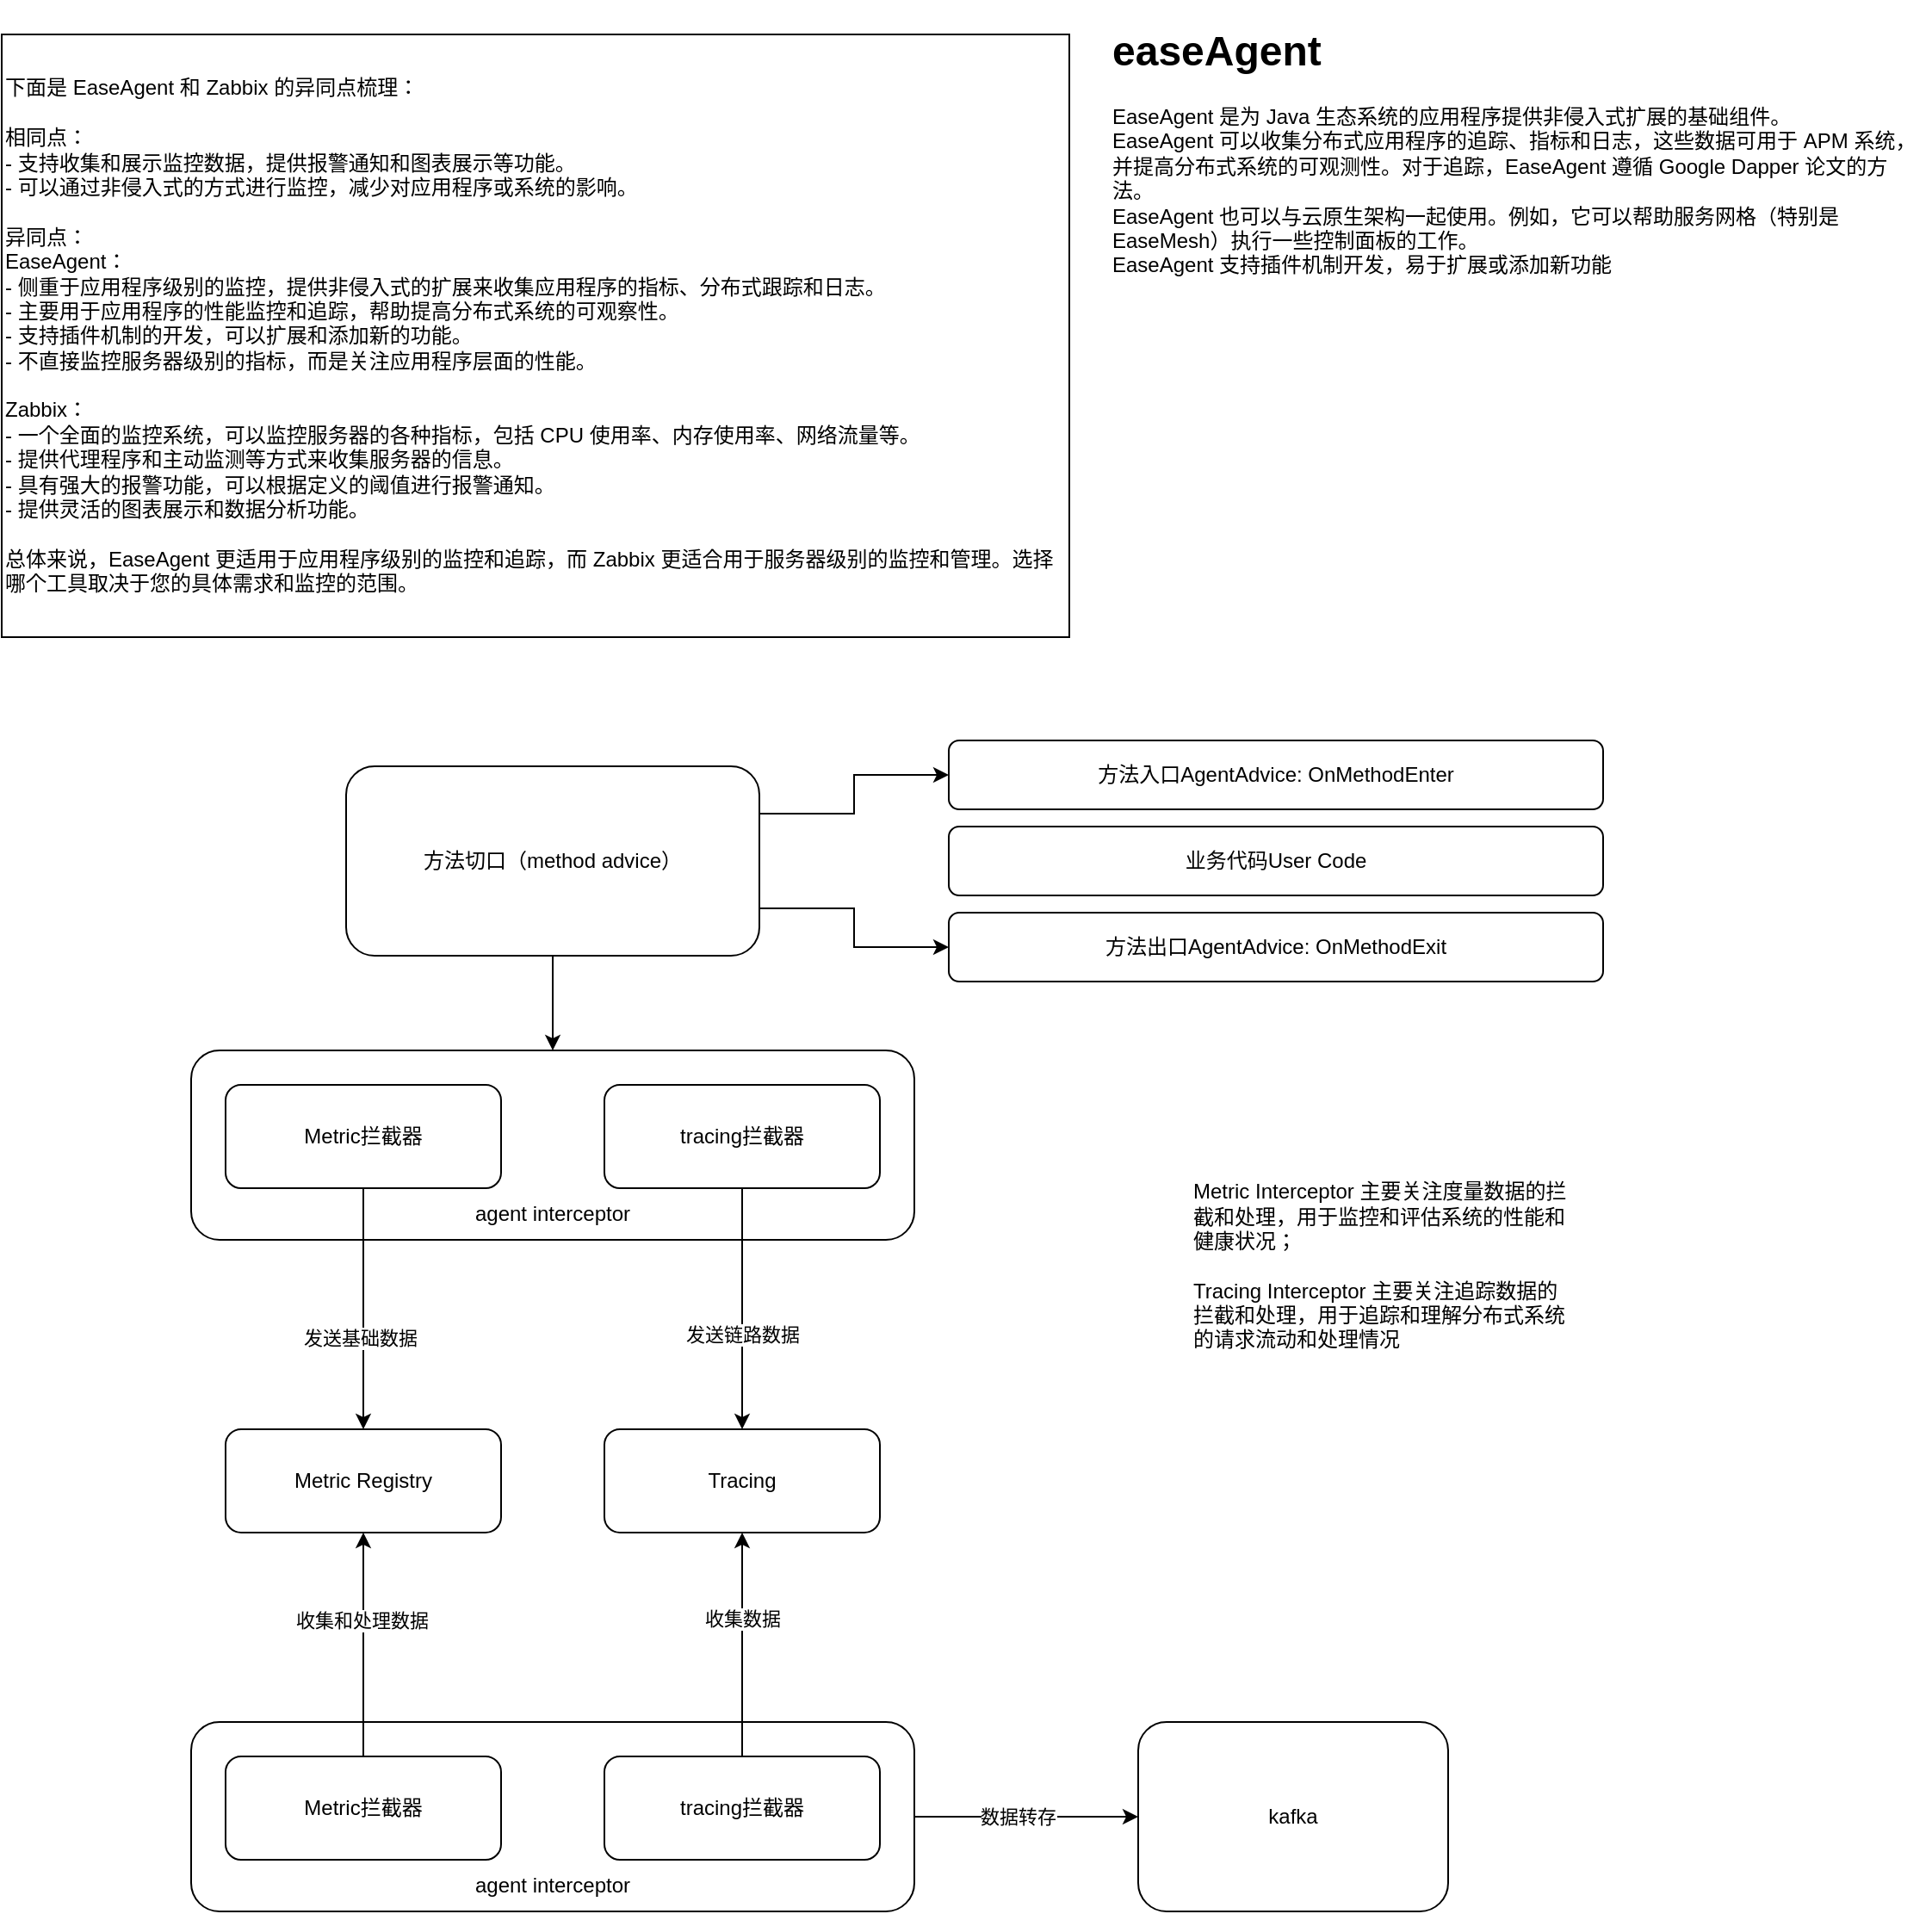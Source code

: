<mxfile version="21.3.8" type="github">
  <diagram name="第 1 页" id="n-G3lqDVLXR1q0Zq0EH0">
    <mxGraphModel dx="1434" dy="756" grid="1" gridSize="10" guides="1" tooltips="1" connect="1" arrows="1" fold="1" page="1" pageScale="1" pageWidth="1169" pageHeight="1654" math="0" shadow="0">
      <root>
        <mxCell id="0" />
        <mxCell id="1" parent="0" />
        <mxCell id="sJQpwPbI6ToiGN9EEG05-1" value="&lt;h1&gt;easeAgent&lt;/h1&gt;&lt;p&gt;EaseAgent 是为 Java 生态系统的应用程序提供非侵入式扩展的基础组件。&lt;br/&gt;EaseAgent 可以收集分布式应用程序的追踪、指标和日志，这些数据可用于 APM 系统，并提高分布式系统的可观测性。对于追踪，EaseAgent 遵循 Google Dapper 论文的方法。&lt;br/&gt;EaseAgent 也可以与云原生架构一起使用。例如，它可以帮助服务网格（特别是 EaseMesh）执行一些控制面板的工作。&lt;br/&gt;EaseAgent 支持插件机制开发，易于扩展或添加新功能&lt;br&gt;&lt;/p&gt;" style="text;html=1;strokeColor=none;fillColor=none;spacing=5;spacingTop=-20;whiteSpace=wrap;overflow=hidden;rounded=0;" parent="1" vertex="1">
          <mxGeometry x="680" y="20" width="480" height="180" as="geometry" />
        </mxCell>
        <mxCell id="sJQpwPbI6ToiGN9EEG05-2" value="&lt;div&gt;下面是 EaseAgent 和 Zabbix 的异同点梳理：&lt;/div&gt;&lt;div&gt;&lt;br&gt;&lt;/div&gt;&lt;div&gt;相同点：&lt;/div&gt;&lt;div&gt;- 支持收集和展示监控数据，提供报警通知和图表展示等功能。&lt;/div&gt;&lt;div&gt;- 可以通过非侵入式的方式进行监控，减少对应用程序或系统的影响。&lt;/div&gt;&lt;div&gt;&lt;br&gt;&lt;/div&gt;&lt;div&gt;异同点：&lt;/div&gt;&lt;div&gt;EaseAgent：&lt;/div&gt;&lt;div&gt;- 侧重于应用程序级别的监控，提供非侵入式的扩展来收集应用程序的指标、分布式跟踪和日志。&lt;/div&gt;&lt;div&gt;- 主要用于应用程序的性能监控和追踪，帮助提高分布式系统的可观察性。&lt;/div&gt;&lt;div&gt;- 支持插件机制的开发，可以扩展和添加新的功能。&lt;/div&gt;&lt;div&gt;- 不直接监控服务器级别的指标，而是关注应用程序层面的性能。&lt;/div&gt;&lt;div&gt;&lt;br&gt;&lt;/div&gt;&lt;div&gt;Zabbix：&lt;/div&gt;&lt;div&gt;- 一个全面的监控系统，可以监控服务器的各种指标，包括 CPU 使用率、内存使用率、网络流量等。&lt;/div&gt;&lt;div&gt;- 提供代理程序和主动监测等方式来收集服务器的信息。&lt;/div&gt;&lt;div&gt;- 具有强大的报警功能，可以根据定义的阈值进行报警通知。&lt;/div&gt;&lt;div&gt;- 提供灵活的图表展示和数据分析功能。&lt;/div&gt;&lt;div&gt;&lt;br&gt;&lt;/div&gt;&lt;div&gt;总体来说，EaseAgent 更适用于应用程序级别的监控和追踪，而 Zabbix 更适合用于服务器级别的监控和管理。选择哪个工具取决于您的具体需求和监控的范围。&lt;/div&gt;" style="rounded=0;whiteSpace=wrap;html=1;align=left;" parent="1" vertex="1">
          <mxGeometry x="40" y="30" width="620" height="350" as="geometry" />
        </mxCell>
        <mxCell id="N8TUmXQ6MpgpeVFSDW9v-6" style="edgeStyle=orthogonalEdgeStyle;rounded=0;orthogonalLoop=1;jettySize=auto;html=1;exitX=1;exitY=0.25;exitDx=0;exitDy=0;entryX=0;entryY=0.5;entryDx=0;entryDy=0;" edge="1" parent="1" source="N8TUmXQ6MpgpeVFSDW9v-1" target="N8TUmXQ6MpgpeVFSDW9v-3">
          <mxGeometry relative="1" as="geometry">
            <Array as="points">
              <mxPoint x="535" y="483" />
              <mxPoint x="535" y="460" />
            </Array>
          </mxGeometry>
        </mxCell>
        <mxCell id="N8TUmXQ6MpgpeVFSDW9v-7" style="edgeStyle=orthogonalEdgeStyle;rounded=0;orthogonalLoop=1;jettySize=auto;html=1;exitX=1;exitY=0.75;exitDx=0;exitDy=0;" edge="1" parent="1" source="N8TUmXQ6MpgpeVFSDW9v-1" target="N8TUmXQ6MpgpeVFSDW9v-5">
          <mxGeometry relative="1" as="geometry" />
        </mxCell>
        <mxCell id="N8TUmXQ6MpgpeVFSDW9v-17" style="edgeStyle=orthogonalEdgeStyle;rounded=0;orthogonalLoop=1;jettySize=auto;html=1;" edge="1" parent="1" source="N8TUmXQ6MpgpeVFSDW9v-1" target="N8TUmXQ6MpgpeVFSDW9v-14">
          <mxGeometry relative="1" as="geometry" />
        </mxCell>
        <mxCell id="N8TUmXQ6MpgpeVFSDW9v-1" value="方法切口（method advice）" style="rounded=1;whiteSpace=wrap;html=1;" vertex="1" parent="1">
          <mxGeometry x="240" y="455" width="240" height="110" as="geometry" />
        </mxCell>
        <mxCell id="N8TUmXQ6MpgpeVFSDW9v-3" value="方法入口AgentAdvice: OnMethodEnter" style="rounded=1;whiteSpace=wrap;html=1;" vertex="1" parent="1">
          <mxGeometry x="590" y="440" width="380" height="40" as="geometry" />
        </mxCell>
        <mxCell id="N8TUmXQ6MpgpeVFSDW9v-4" value="业务代码User Code" style="rounded=1;whiteSpace=wrap;html=1;" vertex="1" parent="1">
          <mxGeometry x="590" y="490" width="380" height="40" as="geometry" />
        </mxCell>
        <mxCell id="N8TUmXQ6MpgpeVFSDW9v-5" value="方法出口AgentAdvice: OnMethodExit" style="rounded=1;whiteSpace=wrap;html=1;" vertex="1" parent="1">
          <mxGeometry x="590" y="540" width="380" height="40" as="geometry" />
        </mxCell>
        <mxCell id="N8TUmXQ6MpgpeVFSDW9v-14" value="" style="rounded=1;whiteSpace=wrap;html=1;" vertex="1" parent="1">
          <mxGeometry x="150" y="620" width="420" height="110" as="geometry" />
        </mxCell>
        <mxCell id="N8TUmXQ6MpgpeVFSDW9v-21" style="edgeStyle=orthogonalEdgeStyle;rounded=0;orthogonalLoop=1;jettySize=auto;html=1;exitX=0.5;exitY=1;exitDx=0;exitDy=0;" edge="1" parent="1" source="N8TUmXQ6MpgpeVFSDW9v-15" target="N8TUmXQ6MpgpeVFSDW9v-19">
          <mxGeometry relative="1" as="geometry" />
        </mxCell>
        <mxCell id="N8TUmXQ6MpgpeVFSDW9v-27" value="发送基础数据" style="edgeLabel;html=1;align=center;verticalAlign=middle;resizable=0;points=[];" vertex="1" connectable="0" parent="N8TUmXQ6MpgpeVFSDW9v-21">
          <mxGeometry x="0.244" y="-2" relative="1" as="geometry">
            <mxPoint as="offset" />
          </mxGeometry>
        </mxCell>
        <mxCell id="N8TUmXQ6MpgpeVFSDW9v-15" value="Metric拦截器" style="rounded=1;whiteSpace=wrap;html=1;" vertex="1" parent="1">
          <mxGeometry x="170" y="640" width="160" height="60" as="geometry" />
        </mxCell>
        <mxCell id="N8TUmXQ6MpgpeVFSDW9v-22" style="edgeStyle=orthogonalEdgeStyle;rounded=0;orthogonalLoop=1;jettySize=auto;html=1;exitX=0.5;exitY=1;exitDx=0;exitDy=0;" edge="1" parent="1" source="N8TUmXQ6MpgpeVFSDW9v-16" target="N8TUmXQ6MpgpeVFSDW9v-20">
          <mxGeometry relative="1" as="geometry" />
        </mxCell>
        <mxCell id="N8TUmXQ6MpgpeVFSDW9v-29" value="发送链路数据" style="edgeLabel;html=1;align=center;verticalAlign=middle;resizable=0;points=[];" vertex="1" connectable="0" parent="N8TUmXQ6MpgpeVFSDW9v-22">
          <mxGeometry x="0.214" relative="1" as="geometry">
            <mxPoint as="offset" />
          </mxGeometry>
        </mxCell>
        <mxCell id="N8TUmXQ6MpgpeVFSDW9v-16" value="tracing拦截器" style="rounded=1;whiteSpace=wrap;html=1;" vertex="1" parent="1">
          <mxGeometry x="390" y="640" width="160" height="60" as="geometry" />
        </mxCell>
        <mxCell id="N8TUmXQ6MpgpeVFSDW9v-18" value="agent interceptor" style="text;html=1;strokeColor=none;fillColor=none;align=center;verticalAlign=middle;whiteSpace=wrap;rounded=0;" vertex="1" parent="1">
          <mxGeometry x="270" y="700" width="180" height="30" as="geometry" />
        </mxCell>
        <mxCell id="N8TUmXQ6MpgpeVFSDW9v-19" value="Metric Registry" style="rounded=1;whiteSpace=wrap;html=1;" vertex="1" parent="1">
          <mxGeometry x="170" y="840" width="160" height="60" as="geometry" />
        </mxCell>
        <mxCell id="N8TUmXQ6MpgpeVFSDW9v-20" value="Tracing" style="rounded=1;whiteSpace=wrap;html=1;" vertex="1" parent="1">
          <mxGeometry x="390" y="840" width="160" height="60" as="geometry" />
        </mxCell>
        <mxCell id="N8TUmXQ6MpgpeVFSDW9v-35" style="edgeStyle=orthogonalEdgeStyle;rounded=0;orthogonalLoop=1;jettySize=auto;html=1;exitX=1;exitY=0.5;exitDx=0;exitDy=0;" edge="1" parent="1" source="N8TUmXQ6MpgpeVFSDW9v-23" target="N8TUmXQ6MpgpeVFSDW9v-34">
          <mxGeometry relative="1" as="geometry" />
        </mxCell>
        <mxCell id="N8TUmXQ6MpgpeVFSDW9v-36" value="数据转存" style="edgeLabel;html=1;align=center;verticalAlign=middle;resizable=0;points=[];" vertex="1" connectable="0" parent="N8TUmXQ6MpgpeVFSDW9v-35">
          <mxGeometry x="-0.262" y="4" relative="1" as="geometry">
            <mxPoint x="12" y="4" as="offset" />
          </mxGeometry>
        </mxCell>
        <mxCell id="N8TUmXQ6MpgpeVFSDW9v-23" value="" style="rounded=1;whiteSpace=wrap;html=1;" vertex="1" parent="1">
          <mxGeometry x="150" y="1010" width="420" height="110" as="geometry" />
        </mxCell>
        <mxCell id="N8TUmXQ6MpgpeVFSDW9v-30" style="edgeStyle=orthogonalEdgeStyle;rounded=0;orthogonalLoop=1;jettySize=auto;html=1;" edge="1" parent="1" source="N8TUmXQ6MpgpeVFSDW9v-24" target="N8TUmXQ6MpgpeVFSDW9v-19">
          <mxGeometry relative="1" as="geometry" />
        </mxCell>
        <mxCell id="N8TUmXQ6MpgpeVFSDW9v-32" value="收集和处理数据" style="edgeLabel;html=1;align=center;verticalAlign=middle;resizable=0;points=[];" vertex="1" connectable="0" parent="N8TUmXQ6MpgpeVFSDW9v-30">
          <mxGeometry x="0.215" y="1" relative="1" as="geometry">
            <mxPoint as="offset" />
          </mxGeometry>
        </mxCell>
        <mxCell id="N8TUmXQ6MpgpeVFSDW9v-24" value="Metric拦截器" style="rounded=1;whiteSpace=wrap;html=1;" vertex="1" parent="1">
          <mxGeometry x="170" y="1030" width="160" height="60" as="geometry" />
        </mxCell>
        <mxCell id="N8TUmXQ6MpgpeVFSDW9v-31" style="edgeStyle=orthogonalEdgeStyle;rounded=0;orthogonalLoop=1;jettySize=auto;html=1;exitX=0.5;exitY=0;exitDx=0;exitDy=0;" edge="1" parent="1" source="N8TUmXQ6MpgpeVFSDW9v-25" target="N8TUmXQ6MpgpeVFSDW9v-20">
          <mxGeometry relative="1" as="geometry" />
        </mxCell>
        <mxCell id="N8TUmXQ6MpgpeVFSDW9v-33" value="收集数据" style="edgeLabel;html=1;align=center;verticalAlign=middle;resizable=0;points=[];" vertex="1" connectable="0" parent="N8TUmXQ6MpgpeVFSDW9v-31">
          <mxGeometry x="0.308" y="1" relative="1" as="geometry">
            <mxPoint x="1" y="5" as="offset" />
          </mxGeometry>
        </mxCell>
        <mxCell id="N8TUmXQ6MpgpeVFSDW9v-25" value="tracing拦截器" style="rounded=1;whiteSpace=wrap;html=1;" vertex="1" parent="1">
          <mxGeometry x="390" y="1030" width="160" height="60" as="geometry" />
        </mxCell>
        <mxCell id="N8TUmXQ6MpgpeVFSDW9v-26" value="agent interceptor" style="text;html=1;strokeColor=none;fillColor=none;align=center;verticalAlign=middle;whiteSpace=wrap;rounded=0;" vertex="1" parent="1">
          <mxGeometry x="270" y="1090" width="180" height="30" as="geometry" />
        </mxCell>
        <mxCell id="N8TUmXQ6MpgpeVFSDW9v-34" value="kafka" style="rounded=1;whiteSpace=wrap;html=1;" vertex="1" parent="1">
          <mxGeometry x="700" y="1010" width="180" height="110" as="geometry" />
        </mxCell>
        <mxCell id="N8TUmXQ6MpgpeVFSDW9v-37" value="Metric Interceptor 主要关注度量数据的拦截和处理，用于监控和评估系统的性能和健康状况；&lt;br&gt;&lt;br&gt;Tracing Interceptor 主要关注追踪数据的拦截和处理，用于追踪和理解分布式系统的请求流动和处理情况" style="text;html=1;strokeColor=none;fillColor=none;align=left;verticalAlign=middle;whiteSpace=wrap;rounded=0;" vertex="1" parent="1">
          <mxGeometry x="730" y="670" width="220" height="150" as="geometry" />
        </mxCell>
      </root>
    </mxGraphModel>
  </diagram>
</mxfile>
